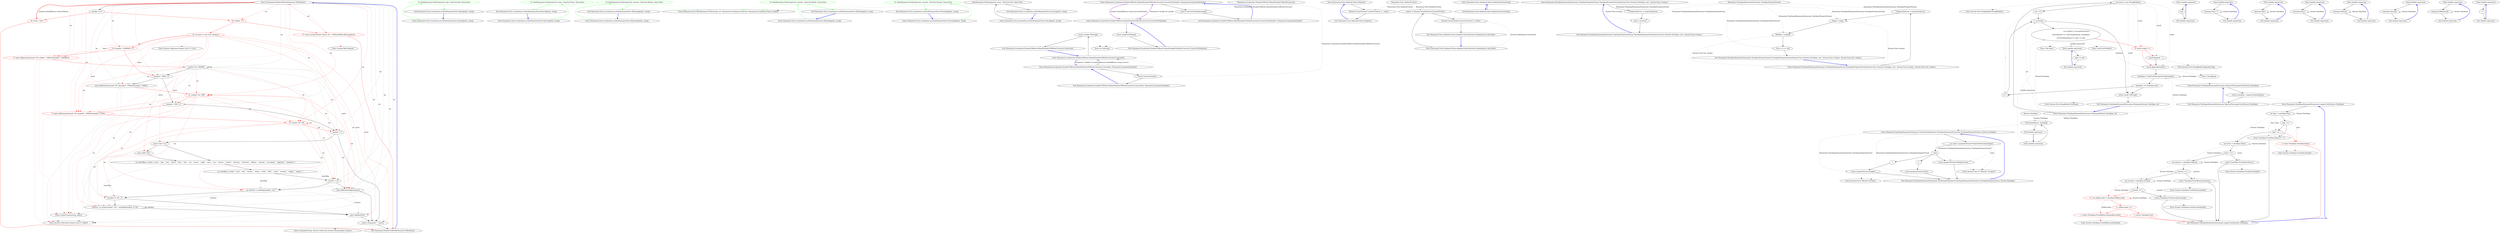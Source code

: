 digraph  {
n0 [cluster="Humanizer.NumberToWordsExtension.ToWords(int)", label="Entry Humanizer.NumberToWordsExtension.ToWords(int)", span="13-13"];
n1 [cluster="Humanizer.NumberToWordsExtension.ToWords(int)", label="number == 0", span="15-15"];
n3 [cluster="Humanizer.NumberToWordsExtension.ToWords(int)", color=red, community=0, label="16: number < 0", span="18-18"];
n4 [cluster="Humanizer.NumberToWordsExtension.ToWords(int)", color=red, community=0, label="17: return string.Format(''minus {0}'', ToWords(Math.Abs(number)));", span="19-19"];
n6 [cluster="Humanizer.NumberToWordsExtension.ToWords(int)", color=red, community=0, label="14: (number / 1000000) > 0", span="23-23"];
n7 [cluster="Humanizer.NumberToWordsExtension.ToWords(int)", color=red, community=0, label="17: parts.Add(string.Format(''{0} million'', ToWords(number / 1000000)))", span="25-25"];
n8 [cluster="Humanizer.NumberToWordsExtension.ToWords(int)", label="number %= 1000000", span="26-26"];
n9 [cluster="Humanizer.NumberToWordsExtension.ToWords(int)", label="(number / 1000) > 0", span="29-29"];
n10 [cluster="Humanizer.NumberToWordsExtension.ToWords(int)", label="parts.Add(string.Format(''{0} thousand'', ToWords(number / 1000)))", span="31-31"];
n11 [cluster="Humanizer.NumberToWordsExtension.ToWords(int)", color=red, community=0, label="12: number %= 1000", span="32-32"];
n12 [cluster="Humanizer.NumberToWordsExtension.ToWords(int)", label="(number / 100) > 0", span="35-35"];
n13 [cluster="Humanizer.NumberToWordsExtension.ToWords(int)", color=red, community=0, label="17: parts.Add(string.Format(''{0} hundred'', ToWords(number / 100)))", span="37-37"];
n14 [cluster="Humanizer.NumberToWordsExtension.ToWords(int)", color=red, community=0, label="12: number %= 100", span="38-38"];
n15 [cluster="Humanizer.NumberToWordsExtension.ToWords(int)", label="number > 0", span="41-41"];
n20 [cluster="Humanizer.NumberToWordsExtension.ToWords(int)", label="number < 20", span="49-49"];
n21 [cluster="Humanizer.NumberToWordsExtension.ToWords(int)", label="parts.Add(unitsMap[number])", span="50-50"];
n22 [cluster="Humanizer.NumberToWordsExtension.ToWords(int)", label="var lastPart = tensMap[number / 10]", span="53-53"];
n23 [cluster="Humanizer.NumberToWordsExtension.ToWords(int)", label="(number % 10) > 0", span="54-54"];
n24 [cluster="Humanizer.NumberToWordsExtension.ToWords(int)", label="lastPart += string.Format(''-{0}'', unitsMap[number % 10])", span="55-55"];
n2 [cluster="Humanizer.NumberToWordsExtension.ToWords(int)", color=red, community=0, label="14: return ''zero'';", span="16-16"];
n5 [cluster="Humanizer.NumberToWordsExtension.ToWords(int)", color=red, community=0, label="12: var parts = new List<string>()", span="21-21"];
n30 [cluster="System.Collections.Generic.List<T>.List()", label="Entry System.Collections.Generic.List<T>.List()", span="0-0"];
n16 [cluster="Humanizer.NumberToWordsExtension.ToWords(int)", label="parts.Count != 0", span="43-43"];
n17 [cluster="Humanizer.NumberToWordsExtension.ToWords(int)", label="parts.Add(''and'')", span="44-44"];
n25 [cluster="Humanizer.NumberToWordsExtension.ToWords(int)", label="parts.Add(lastPart)", span="56-56"];
n26 [cluster="Humanizer.NumberToWordsExtension.ToWords(int)", label="return string.Join('' '', parts);", span="60-60"];
n29 [cluster="string.Format(string, object)", label="Entry string.Format(string, object)", span="0-0"];
n31 [cluster="System.Collections.Generic.List<T>.Add(T)", label="Entry System.Collections.Generic.List<T>.Add(T)", span="0-0"];
n18 [cluster="Humanizer.NumberToWordsExtension.ToWords(int)", label="var unitsMap = new[] { ''zero'', ''one'', ''two'', ''three'', ''four'', ''five'', ''six'', ''seven'', ''eight'', ''nine'', ''ten'', ''eleven'', ''twelve'', ''thirteen'', ''fourteen'', ''fifteen'', ''sixteen'', ''seventeen'', ''eighteen'', ''nineteen'' }", span="46-46"];
n19 [cluster="Humanizer.NumberToWordsExtension.ToWords(int)", label="var tensMap = new[] { ''zero'', ''ten'', ''twenty'', ''thirty'', ''forty'', ''fifty'', ''sixty'', ''seventy'', ''eighty'', ''ninety'' }", span="47-47"];
n27 [cluster="Humanizer.NumberToWordsExtension.ToWords(int)", label="Exit Humanizer.NumberToWordsExtension.ToWords(int)", span="13-13"];
n32 [cluster="string.Join(string, System.Collections.Generic.IEnumerable<string>)", label="Entry string.Join(string, System.Collections.Generic.IEnumerable<string>)", span="0-0"];
n28 [cluster="System.Math.Abs(int)", label="Entry System.Math.Abs(int)", span="0-0"];
d3 [cluster="Humanizer.Tests.Localisation.ar.DateHumanizeTests.DaysAgo(int, string)", color=green, community=0, label="15: DateHumanize.Verify(expected, days, TimeUnit.Day, Tense.Past)", span="17-17"];
d2 [cluster="Humanizer.Tests.Localisation.ar.DateHumanizeTests.DaysAgo(int, string)", label="Entry Humanizer.Tests.Localisation.ar.DateHumanizeTests.DaysAgo(int, string)", span="15-15"];
d4 [cluster="Humanizer.Tests.Localisation.ar.DateHumanizeTests.DaysAgo(int, string)", label="Exit Humanizer.Tests.Localisation.ar.DateHumanizeTests.DaysAgo(int, string)", span="15-15"];
d5 [cluster="Humanizer.Tests.DateHumanize.Verify(string, int, Humanizer.Localisation.TimeUnit, Humanizer.Localisation.Tense, double?)", label="Entry Humanizer.Tests.DateHumanize.Verify(string, int, Humanizer.Localisation.TimeUnit, Humanizer.Localisation.Tense, double?)", span="29-29"];
d7 [cluster="Humanizer.Tests.Localisation.ar.DateHumanizeTests.HoursAgo(int, string)", color=green, community=0, label="15: DateHumanize.Verify(expected, hours, TimeUnit.Hour, Tense.Past)", span="27-27"];
d6 [cluster="Humanizer.Tests.Localisation.ar.DateHumanizeTests.HoursAgo(int, string)", label="Entry Humanizer.Tests.Localisation.ar.DateHumanizeTests.HoursAgo(int, string)", span="25-25"];
d8 [cluster="Humanizer.Tests.Localisation.ar.DateHumanizeTests.HoursAgo(int, string)", label="Exit Humanizer.Tests.Localisation.ar.DateHumanizeTests.HoursAgo(int, string)", span="25-25"];
d10 [cluster="Humanizer.Tests.Localisation.ar.DateHumanizeTests.MinutesAgo(int, string)", color=green, community=0, label="15: DateHumanize.Verify(expected, minutes, TimeUnit.Minute, Tense.Past)", span="37-37"];
d9 [cluster="Humanizer.Tests.Localisation.ar.DateHumanizeTests.MinutesAgo(int, string)", label="Entry Humanizer.Tests.Localisation.ar.DateHumanizeTests.MinutesAgo(int, string)", span="35-35"];
d11 [cluster="Humanizer.Tests.Localisation.ar.DateHumanizeTests.MinutesAgo(int, string)", label="Exit Humanizer.Tests.Localisation.ar.DateHumanizeTests.MinutesAgo(int, string)", span="35-35"];
d13 [cluster="Humanizer.Tests.Localisation.ar.DateHumanizeTests.MonthsAgo(int, string)", color=green, community=0, label="15: DateHumanize.Verify(expected, months, TimeUnit.Month, Tense.Past)", span="47-47"];
d12 [cluster="Humanizer.Tests.Localisation.ar.DateHumanizeTests.MonthsAgo(int, string)", label="Entry Humanizer.Tests.Localisation.ar.DateHumanizeTests.MonthsAgo(int, string)", span="45-45"];
d14 [cluster="Humanizer.Tests.Localisation.ar.DateHumanizeTests.MonthsAgo(int, string)", label="Exit Humanizer.Tests.Localisation.ar.DateHumanizeTests.MonthsAgo(int, string)", span="45-45"];
d16 [cluster="Humanizer.Tests.Localisation.ar.DateHumanizeTests.SecondsAgo(int, string)", color=green, community=0, label="15: DateHumanize.Verify(expected, seconds, TimeUnit.Second, Tense.Past)", span="57-57"];
d15 [cluster="Humanizer.Tests.Localisation.ar.DateHumanizeTests.SecondsAgo(int, string)", label="Entry Humanizer.Tests.Localisation.ar.DateHumanizeTests.SecondsAgo(int, string)", span="55-55"];
d17 [cluster="Humanizer.Tests.Localisation.ar.DateHumanizeTests.SecondsAgo(int, string)", label="Exit Humanizer.Tests.Localisation.ar.DateHumanizeTests.SecondsAgo(int, string)", span="55-55"];
d19 [cluster="Humanizer.Tests.Localisation.ar.DateHumanizeTests.YearsAgo(int, string)", label="DateHumanize.Verify(expected, years, TimeUnit.Year, Tense.Past)", span="67-67"];
d18 [cluster="Humanizer.Tests.Localisation.ar.DateHumanizeTests.YearsAgo(int, string)", label="Entry Humanizer.Tests.Localisation.ar.DateHumanizeTests.YearsAgo(int, string)", span="65-65"];
d20 [cluster="Humanizer.Tests.Localisation.ar.DateHumanizeTests.YearsAgo(int, string)", label="Exit Humanizer.Tests.Localisation.ar.DateHumanizeTests.YearsAgo(int, string)", span="65-65"];
m0_7 [cluster="Humanizer.Localisation.NumberToWords.DefaultNumberToWordsConverter.ConvertToOrdinal(int, Humanizer.GrammaticalGender)", file="DefaultNumberToWordsConverter.cs", label="Entry Humanizer.Localisation.NumberToWords.DefaultNumberToWordsConverter.ConvertToOrdinal(int, Humanizer.GrammaticalGender)", span="35-35"];
m0_8 [cluster="Humanizer.Localisation.NumberToWords.DefaultNumberToWordsConverter.ConvertToOrdinal(int, Humanizer.GrammaticalGender)", file="DefaultNumberToWordsConverter.cs", label="return ConvertToOrdinal(number);", span="37-37"];
m0_9 [cluster="Humanizer.Localisation.NumberToWords.DefaultNumberToWordsConverter.ConvertToOrdinal(int, Humanizer.GrammaticalGender)", file="DefaultNumberToWordsConverter.cs", label="Exit Humanizer.Localisation.NumberToWords.DefaultNumberToWordsConverter.ConvertToOrdinal(int, Humanizer.GrammaticalGender)", span="35-35"];
m0_6 [cluster="int.ToString()", file="DefaultNumberToWordsConverter.cs", label="Entry int.ToString()", span="0-0"];
m0_3 [cluster="Humanizer.Localisation.NumberToWords.DefaultNumberToWordsConverter.Convert(int)", file="DefaultNumberToWordsConverter.cs", label="Entry Humanizer.Localisation.NumberToWords.DefaultNumberToWordsConverter.Convert(int)", span="22-22"];
m0_4 [cluster="Humanizer.Localisation.NumberToWords.DefaultNumberToWordsConverter.Convert(int)", file="DefaultNumberToWordsConverter.cs", label="return number.ToString();", span="24-24"];
m0_5 [cluster="Humanizer.Localisation.NumberToWords.DefaultNumberToWordsConverter.Convert(int)", file="DefaultNumberToWordsConverter.cs", label="Exit Humanizer.Localisation.NumberToWords.DefaultNumberToWordsConverter.Convert(int)", span="22-22"];
m0_0 [cluster="Humanizer.Localisation.NumberToWords.DefaultNumberToWordsConverter.Convert(int, Humanizer.GrammaticalGender)", file="DefaultNumberToWordsConverter.cs", label="Entry Humanizer.Localisation.NumberToWords.DefaultNumberToWordsConverter.Convert(int, Humanizer.GrammaticalGender)", span="12-12"];
m0_1 [cluster="Humanizer.Localisation.NumberToWords.DefaultNumberToWordsConverter.Convert(int, Humanizer.GrammaticalGender)", file="DefaultNumberToWordsConverter.cs", label="return Convert(number);", span="14-14"];
m0_2 [cluster="Humanizer.Localisation.NumberToWords.DefaultNumberToWordsConverter.Convert(int, Humanizer.GrammaticalGender)", file="DefaultNumberToWordsConverter.cs", label="Exit Humanizer.Localisation.NumberToWords.DefaultNumberToWordsConverter.Convert(int, Humanizer.GrammaticalGender)", span="12-12"];
m0_10 [cluster="Humanizer.Localisation.NumberToWords.DefaultNumberToWordsConverter.ConvertToOrdinal(int)", file="DefaultNumberToWordsConverter.cs", label="Entry Humanizer.Localisation.NumberToWords.DefaultNumberToWordsConverter.ConvertToOrdinal(int)", span="45-45"];
m0_11 [cluster="Humanizer.Localisation.NumberToWords.DefaultNumberToWordsConverter.ConvertToOrdinal(int)", file="DefaultNumberToWordsConverter.cs", label="return number.ToString();", span="47-47"];
m0_12 [cluster="Humanizer.Localisation.NumberToWords.DefaultNumberToWordsConverter.ConvertToOrdinal(int)", file="DefaultNumberToWordsConverter.cs", label="Exit Humanizer.Localisation.NumberToWords.DefaultNumberToWordsConverter.ConvertToOrdinal(int)", span="45-45"];
m0_13 [file="DefaultNumberToWordsConverter.cs", label="Humanizer.Localisation.NumberToWords.DefaultNumberToWordsConverter", span=""];
m3_6 [cluster="Humanizer.Tests.AmbientCulture.Dispose()", file="GermanNumberToWordsConverter.cs", label="Entry Humanizer.Tests.AmbientCulture.Dispose()", span="21-21"];
m3_7 [cluster="Humanizer.Tests.AmbientCulture.Dispose()", file="GermanNumberToWordsConverter.cs", label="Thread.CurrentThread.CurrentUICulture = _culture", span="23-23"];
m3_8 [cluster="Humanizer.Tests.AmbientCulture.Dispose()", file="GermanNumberToWordsConverter.cs", label="Exit Humanizer.Tests.AmbientCulture.Dispose()", span="21-21"];
m3_4 [cluster="Humanizer.Tests.AmbientCulture.AmbientCulture(string)", file="GermanNumberToWordsConverter.cs", label="Entry Humanizer.Tests.AmbientCulture.AmbientCulture(string)", span="16-16"];
m3_5 [cluster="Humanizer.Tests.AmbientCulture.AmbientCulture(string)", file="GermanNumberToWordsConverter.cs", label="Exit Humanizer.Tests.AmbientCulture.AmbientCulture(string)", span="16-16"];
m3_0 [cluster="Humanizer.Tests.AmbientCulture.AmbientCulture(System.Globalization.CultureInfo)", file="GermanNumberToWordsConverter.cs", label="Entry Humanizer.Tests.AmbientCulture.AmbientCulture(System.Globalization.CultureInfo)", span="10-10"];
m3_1 [cluster="Humanizer.Tests.AmbientCulture.AmbientCulture(System.Globalization.CultureInfo)", file="GermanNumberToWordsConverter.cs", label="_culture = Thread.CurrentThread.CurrentUICulture", span="12-12"];
m3_2 [cluster="Humanizer.Tests.AmbientCulture.AmbientCulture(System.Globalization.CultureInfo)", file="GermanNumberToWordsConverter.cs", label="Thread.CurrentThread.CurrentUICulture = culture", span="13-13"];
m3_3 [cluster="Humanizer.Tests.AmbientCulture.AmbientCulture(System.Globalization.CultureInfo)", file="GermanNumberToWordsConverter.cs", label="Exit Humanizer.Tests.AmbientCulture.AmbientCulture(System.Globalization.CultureInfo)", span="10-10"];
m3_9 [file="GermanNumberToWordsConverter.cs", label="Humanizer.Tests.AmbientCulture", span=""];
m10_94 [cluster="Humanizer.TimeSpanHumanizeExtensions.TimeSpanPropertyFormat.TimeSpanPropertyFormat(System.Func<System.TimeSpan, int>, System.Func<string>)", file="OrdinalizeExtensions.cs", label="Entry Humanizer.TimeSpanHumanizeExtensions.TimeSpanPropertyFormat.TimeSpanPropertyFormat(System.Func<System.TimeSpan, int>, System.Func<string>)", span="154-154"];
m10_95 [cluster="Humanizer.TimeSpanHumanizeExtensions.TimeSpanPropertyFormat.TimeSpanPropertyFormat(System.Func<System.TimeSpan, int>, System.Func<string>)", file="OrdinalizeExtensions.cs", label="PropertySelector = propertySelector", span="156-156"];
m10_96 [cluster="Humanizer.TimeSpanHumanizeExtensions.TimeSpanPropertyFormat.TimeSpanPropertyFormat(System.Func<System.TimeSpan, int>, System.Func<string>)", file="OrdinalizeExtensions.cs", label="Zero = zeroFunc", span="157-157"];
m10_97 [cluster="Humanizer.TimeSpanHumanizeExtensions.TimeSpanPropertyFormat.TimeSpanPropertyFormat(System.Func<System.TimeSpan, int>, System.Func<string>)", file="OrdinalizeExtensions.cs", label="Exit Humanizer.TimeSpanHumanizeExtensions.TimeSpanPropertyFormat.TimeSpanPropertyFormat(System.Func<System.TimeSpan, int>, System.Func<string>)", span="154-154"];
m10_13 [cluster="System.Text.StringBuilder.StringBuilder()", file="OrdinalizeExtensions.cs", label="Entry System.Text.StringBuilder.StringBuilder()", span="0-0"];
m10_29 [cluster="Humanizer.TimeSpanHumanizeExtensions.LargestUnit(System.TimeSpan)", file="OrdinalizeExtensions.cs", label="Entry Humanizer.TimeSpanHumanizeExtensions.LargestUnit(System.TimeSpan)", span="46-46"];
m10_30 [cluster="Humanizer.TimeSpanHumanizeExtensions.LargestUnit(System.TimeSpan)", file="OrdinalizeExtensions.cs", label="var days = timeSpan.Days", span="48-48"];
m10_31 [cluster="Humanizer.TimeSpanHumanizeExtensions.LargestUnit(System.TimeSpan)", file="OrdinalizeExtensions.cs", label="days >= 7", span="49-49"];
m10_32 [cluster="Humanizer.TimeSpanHumanizeExtensions.LargestUnit(System.TimeSpan)", file="OrdinalizeExtensions.cs", label="return TimeSpan.FromDays((days/7) * 7);", span="50-50"];
m10_33 [cluster="Humanizer.TimeSpanHumanizeExtensions.LargestUnit(System.TimeSpan)", file="OrdinalizeExtensions.cs", label="days >= 1", span="51-51"];
m10_34 [cluster="Humanizer.TimeSpanHumanizeExtensions.LargestUnit(System.TimeSpan)", color=red, community=0, file="OrdinalizeExtensions.cs", label="1: return TimeSpan.FromDays(days);", span="52-52"];
m10_35 [cluster="Humanizer.TimeSpanHumanizeExtensions.LargestUnit(System.TimeSpan)", file="OrdinalizeExtensions.cs", label="var hours = timeSpan.Hours", span="54-54"];
m10_36 [cluster="Humanizer.TimeSpanHumanizeExtensions.LargestUnit(System.TimeSpan)", file="OrdinalizeExtensions.cs", label="hours >= 1", span="55-55"];
m10_37 [cluster="Humanizer.TimeSpanHumanizeExtensions.LargestUnit(System.TimeSpan)", file="OrdinalizeExtensions.cs", label="return TimeSpan.FromHours(hours);", span="56-56"];
m10_38 [cluster="Humanizer.TimeSpanHumanizeExtensions.LargestUnit(System.TimeSpan)", file="OrdinalizeExtensions.cs", label="var minutes = timeSpan.Minutes", span="58-58"];
m10_39 [cluster="Humanizer.TimeSpanHumanizeExtensions.LargestUnit(System.TimeSpan)", file="OrdinalizeExtensions.cs", label="minutes >= 1", span="59-59"];
m10_40 [cluster="Humanizer.TimeSpanHumanizeExtensions.LargestUnit(System.TimeSpan)", file="OrdinalizeExtensions.cs", label="return TimeSpan.FromMinutes(minutes);", span="60-60"];
m10_41 [cluster="Humanizer.TimeSpanHumanizeExtensions.LargestUnit(System.TimeSpan)", file="OrdinalizeExtensions.cs", label="var seconds = timeSpan.Seconds", span="62-62"];
m10_42 [cluster="Humanizer.TimeSpanHumanizeExtensions.LargestUnit(System.TimeSpan)", file="OrdinalizeExtensions.cs", label="seconds >= 1", span="63-63"];
m10_43 [cluster="Humanizer.TimeSpanHumanizeExtensions.LargestUnit(System.TimeSpan)", file="OrdinalizeExtensions.cs", label="return TimeSpan.FromSeconds(seconds);", span="64-64"];
m10_44 [cluster="Humanizer.TimeSpanHumanizeExtensions.LargestUnit(System.TimeSpan)", color=red, community=0, file="OrdinalizeExtensions.cs", label="11: var milliseconds = timeSpan.Milliseconds", span="66-66"];
m10_45 [cluster="Humanizer.TimeSpanHumanizeExtensions.LargestUnit(System.TimeSpan)", color=red, community=0, file="OrdinalizeExtensions.cs", label="11: milliseconds >= 1", span="67-67"];
m10_46 [cluster="Humanizer.TimeSpanHumanizeExtensions.LargestUnit(System.TimeSpan)", color=red, community=0, file="OrdinalizeExtensions.cs", label="1: return TimeSpan.FromMilliseconds(milliseconds);", span="68-68"];
m10_47 [cluster="Humanizer.TimeSpanHumanizeExtensions.LargestUnit(System.TimeSpan)", color=red, community=0, file="OrdinalizeExtensions.cs", label="1: return TimeSpan.Zero;", span="70-70"];
m10_48 [cluster="Humanizer.TimeSpanHumanizeExtensions.LargestUnit(System.TimeSpan)", file="OrdinalizeExtensions.cs", label="Exit Humanizer.TimeSpanHumanizeExtensions.LargestUnit(System.TimeSpan)", span="46-46"];
m10_23 [cluster="Humanizer.TimeSpanHumanizeExtensions.TryFormat(Humanizer.TimeSpanHumanizeExtensions.TimeSpanPropertyFormat, System.TimeSpan)", file="OrdinalizeExtensions.cs", label="Entry Humanizer.TimeSpanHumanizeExtensions.TryFormat(Humanizer.TimeSpanHumanizeExtensions.TimeSpanPropertyFormat, System.TimeSpan)", span="121-121"];
m10_75 [cluster="Humanizer.TimeSpanHumanizeExtensions.TryFormat(Humanizer.TimeSpanHumanizeExtensions.TimeSpanPropertyFormat, System.TimeSpan)", file="OrdinalizeExtensions.cs", label="var value = propertyFormat.PropertySelector(timeSpan)", span="125-125"];
m10_78 [cluster="Humanizer.TimeSpanHumanizeExtensions.TryFormat(Humanizer.TimeSpanHumanizeExtensions.TimeSpanPropertyFormat, System.TimeSpan)", file="OrdinalizeExtensions.cs", label="return propertyFormat.Zero();", span="129-129"];
m10_80 [cluster="Humanizer.TimeSpanHumanizeExtensions.TryFormat(Humanizer.TimeSpanHumanizeExtensions.TimeSpanPropertyFormat, System.TimeSpan)", file="OrdinalizeExtensions.cs", label="return propertyFormat.Single();", span="131-131"];
m10_81 [cluster="Humanizer.TimeSpanHumanizeExtensions.TryFormat(Humanizer.TimeSpanHumanizeExtensions.TimeSpanPropertyFormat, System.TimeSpan)", file="OrdinalizeExtensions.cs", label="return propertyFormat.Multiple(value);", span="133-133"];
m10_76 [cluster="Humanizer.TimeSpanHumanizeExtensions.TryFormat(Humanizer.TimeSpanHumanizeExtensions.TimeSpanPropertyFormat, System.TimeSpan)", file="OrdinalizeExtensions.cs", label=value, span="126-126"];
m10_77 [cluster="Humanizer.TimeSpanHumanizeExtensions.TryFormat(Humanizer.TimeSpanHumanizeExtensions.TimeSpanPropertyFormat, System.TimeSpan)", file="OrdinalizeExtensions.cs", label=0, span="128-128"];
m10_79 [cluster="Humanizer.TimeSpanHumanizeExtensions.TryFormat(Humanizer.TimeSpanHumanizeExtensions.TimeSpanPropertyFormat, System.TimeSpan)", file="OrdinalizeExtensions.cs", label=1, span="130-130"];
m10_82 [cluster="Humanizer.TimeSpanHumanizeExtensions.TryFormat(Humanizer.TimeSpanHumanizeExtensions.TimeSpanPropertyFormat, System.TimeSpan)", file="OrdinalizeExtensions.cs", label="Exit Humanizer.TimeSpanHumanizeExtensions.TryFormat(Humanizer.TimeSpanHumanizeExtensions.TimeSpanPropertyFormat, System.TimeSpan)", span="121-121"];
m10_83 [cluster="System.Func<T, TResult>.Invoke(T)", file="OrdinalizeExtensions.cs", label="Entry System.Func<T, TResult>.Invoke(T)", span="0-0"];
m10_51 [cluster="System.TimeSpan.FromMinutes(double)", file="OrdinalizeExtensions.cs", label="Entry System.TimeSpan.FromMinutes(double)", span="0-0"];
m10_19 [cluster="System.Text.StringBuilder.ToString()", file="OrdinalizeExtensions.cs", label="Entry System.Text.StringBuilder.ToString()", span="0-0"];
m10_16 [cluster="System.Text.StringBuilder.Append(string)", file="OrdinalizeExtensions.cs", label="Entry System.Text.StringBuilder.Append(string)", span="0-0"];
m10_52 [cluster="System.TimeSpan.FromSeconds(double)", file="OrdinalizeExtensions.cs", label="Entry System.TimeSpan.FromSeconds(double)", span="0-0"];
m10_0 [cluster="Humanizer.TimeSpanHumanizeExtensions.Humanize(System.TimeSpan, int)", file="OrdinalizeExtensions.cs", label="Entry Humanizer.TimeSpanHumanizeExtensions.Humanize(System.TimeSpan, int)", span="19-19"];
m10_1 [cluster="Humanizer.TimeSpanHumanizeExtensions.Humanize(System.TimeSpan, int)", file="OrdinalizeExtensions.cs", label="var result = new StringBuilder()", span="21-21"];
m10_3 [cluster="Humanizer.TimeSpanHumanizeExtensions.Humanize(System.TimeSpan, int)", file="OrdinalizeExtensions.cs", label="i < precision", span="22-22"];
m10_4 [cluster="Humanizer.TimeSpanHumanizeExtensions.Humanize(System.TimeSpan, int)", file="OrdinalizeExtensions.cs", label="var timePart = FormatParameters\r\n                    .Select(format => TryFormat(format, timeSpan))\r\n                    .FirstOrDefault(part => part != null)", span="24-26"];
m10_8 [cluster="Humanizer.TimeSpanHumanizeExtensions.Humanize(System.TimeSpan, int)", file="OrdinalizeExtensions.cs", label="timeSpan = TakeOutTheLargestUnit(timeSpan)", span="33-33"];
m10_2 [cluster="Humanizer.TimeSpanHumanizeExtensions.Humanize(System.TimeSpan, int)", file="OrdinalizeExtensions.cs", label="int i = 0", span="22-22"];
m10_5 [cluster="Humanizer.TimeSpanHumanizeExtensions.Humanize(System.TimeSpan, int)", color=red, community=0, file="OrdinalizeExtensions.cs", label="9: result.Length > 0", span="28-28"];
m10_6 [cluster="Humanizer.TimeSpanHumanizeExtensions.Humanize(System.TimeSpan, int)", file="OrdinalizeExtensions.cs", label="result.Append('', '')", span="29-29"];
m10_7 [cluster="Humanizer.TimeSpanHumanizeExtensions.Humanize(System.TimeSpan, int)", file="OrdinalizeExtensions.cs", label="result.Append(timePart)", span="31-31"];
m10_11 [cluster="Humanizer.TimeSpanHumanizeExtensions.Humanize(System.TimeSpan, int)", file="OrdinalizeExtensions.cs", label="return result.ToString();", span="38-38"];
m10_10 [cluster="Humanizer.TimeSpanHumanizeExtensions.Humanize(System.TimeSpan, int)", file="OrdinalizeExtensions.cs", label="i++", span="22-22"];
m10_9 [cluster="Humanizer.TimeSpanHumanizeExtensions.Humanize(System.TimeSpan, int)", file="OrdinalizeExtensions.cs", label="timeSpan == TimeSpan.Zero", span="34-34"];
m10_12 [cluster="Humanizer.TimeSpanHumanizeExtensions.Humanize(System.TimeSpan, int)", file="OrdinalizeExtensions.cs", label="Exit Humanizer.TimeSpanHumanizeExtensions.Humanize(System.TimeSpan, int)", span="19-19"];
m10_50 [cluster="System.TimeSpan.FromHours(double)", file="OrdinalizeExtensions.cs", label="Entry System.TimeSpan.FromHours(double)", span="0-0"];
m10_53 [cluster="System.TimeSpan.FromMilliseconds(double)", file="OrdinalizeExtensions.cs", label="Entry System.TimeSpan.FromMilliseconds(double)", span="0-0"];
m10_85 [cluster="Humanizer.TimeSpanHumanizeExtensions.TimeSpanPropertyFormat.TimeSpanPropertyFormat(System.Func<System.TimeSpan, int>, System.Func<string>, System.Func<int, string>)", file="OrdinalizeExtensions.cs", label="Entry Humanizer.TimeSpanHumanizeExtensions.TimeSpanPropertyFormat.TimeSpanPropertyFormat(System.Func<System.TimeSpan, int>, System.Func<string>, System.Func<int, string>)", span="143-143"];
m10_86 [cluster="Humanizer.TimeSpanHumanizeExtensions.TimeSpanPropertyFormat.TimeSpanPropertyFormat(System.Func<System.TimeSpan, int>, System.Func<string>, System.Func<int, string>)", file="OrdinalizeExtensions.cs", label="PropertySelector = propertySelector", span="148-148"];
m10_87 [cluster="Humanizer.TimeSpanHumanizeExtensions.TimeSpanPropertyFormat.TimeSpanPropertyFormat(System.Func<System.TimeSpan, int>, System.Func<string>, System.Func<int, string>)", file="OrdinalizeExtensions.cs", label="Single = single", span="149-149"];
m10_88 [cluster="Humanizer.TimeSpanHumanizeExtensions.TimeSpanPropertyFormat.TimeSpanPropertyFormat(System.Func<System.TimeSpan, int>, System.Func<string>, System.Func<int, string>)", file="OrdinalizeExtensions.cs", label="Multiple = multiple", span="150-150"];
m10_89 [cluster="Humanizer.TimeSpanHumanizeExtensions.TimeSpanPropertyFormat.TimeSpanPropertyFormat(System.Func<System.TimeSpan, int>, System.Func<string>, System.Func<int, string>)", file="OrdinalizeExtensions.cs", label="Zero = () => null", span="151-151"];
m10_90 [cluster="Humanizer.TimeSpanHumanizeExtensions.TimeSpanPropertyFormat.TimeSpanPropertyFormat(System.Func<System.TimeSpan, int>, System.Func<string>, System.Func<int, string>)", file="OrdinalizeExtensions.cs", label="Exit Humanizer.TimeSpanHumanizeExtensions.TimeSpanPropertyFormat.TimeSpanPropertyFormat(System.Func<System.TimeSpan, int>, System.Func<string>, System.Func<int, string>)", span="143-143"];
m10_18 [cluster="Humanizer.TimeSpanHumanizeExtensions.TakeOutTheLargestUnit(System.TimeSpan)", file="OrdinalizeExtensions.cs", label="Entry Humanizer.TimeSpanHumanizeExtensions.TakeOutTheLargestUnit(System.TimeSpan)", span="41-41"];
m10_27 [cluster="Humanizer.TimeSpanHumanizeExtensions.TakeOutTheLargestUnit(System.TimeSpan)", file="OrdinalizeExtensions.cs", label="return timeSpan - LargestUnit(timeSpan);", span="43-43"];
m10_28 [cluster="Humanizer.TimeSpanHumanizeExtensions.TakeOutTheLargestUnit(System.TimeSpan)", file="OrdinalizeExtensions.cs", label="Exit Humanizer.TimeSpanHumanizeExtensions.TakeOutTheLargestUnit(System.TimeSpan)", span="41-41"];
m10_49 [cluster="System.TimeSpan.FromDays(double)", file="OrdinalizeExtensions.cs", label="Entry System.TimeSpan.FromDays(double)", span="0-0"];
m10_91 [cluster="lambda expression", file="OrdinalizeExtensions.cs", label="Entry lambda expression", span="151-151"];
m10_21 [cluster="lambda expression", file="OrdinalizeExtensions.cs", label="TryFormat(format, timeSpan)", span="25-25"];
m10_20 [cluster="lambda expression", file="OrdinalizeExtensions.cs", label="Entry lambda expression", span="25-25"];
m10_24 [cluster="lambda expression", file="OrdinalizeExtensions.cs", label="Entry lambda expression", span="26-26"];
m10_22 [cluster="lambda expression", file="OrdinalizeExtensions.cs", label="Exit lambda expression", span="25-25"];
m10_25 [cluster="lambda expression", file="OrdinalizeExtensions.cs", label="part != null", span="26-26"];
m10_26 [cluster="lambda expression", file="OrdinalizeExtensions.cs", label="Exit lambda expression", span="26-26"];
m10_54 [cluster="lambda expression", file="OrdinalizeExtensions.cs", label="Entry lambda expression", span="85-85"];
m10_55 [cluster="lambda expression", file="OrdinalizeExtensions.cs", label="timespan.Days / 7", span="85-85"];
m10_56 [cluster="lambda expression", file="OrdinalizeExtensions.cs", label="Exit lambda expression", span="85-85"];
m10_57 [cluster="lambda expression", file="OrdinalizeExtensions.cs", label="Entry lambda expression", span="89-89"];
m10_58 [cluster="lambda expression", file="OrdinalizeExtensions.cs", label="timespan.Days", span="89-89"];
m10_59 [cluster="lambda expression", file="OrdinalizeExtensions.cs", label="Exit lambda expression", span="89-89"];
m10_60 [cluster="lambda expression", file="OrdinalizeExtensions.cs", label="Entry lambda expression", span="93-93"];
m10_61 [cluster="lambda expression", file="OrdinalizeExtensions.cs", label="timespan.Hours", span="93-93"];
m10_62 [cluster="lambda expression", file="OrdinalizeExtensions.cs", label="Exit lambda expression", span="93-93"];
m10_63 [cluster="lambda expression", file="OrdinalizeExtensions.cs", label="Entry lambda expression", span="97-97"];
m10_64 [cluster="lambda expression", file="OrdinalizeExtensions.cs", label="timespan.Minutes", span="97-97"];
m10_65 [cluster="lambda expression", file="OrdinalizeExtensions.cs", label="Exit lambda expression", span="97-97"];
m10_66 [cluster="lambda expression", file="OrdinalizeExtensions.cs", label="Entry lambda expression", span="101-101"];
m10_67 [cluster="lambda expression", file="OrdinalizeExtensions.cs", label="timespan.Seconds", span="101-101"];
m10_68 [cluster="lambda expression", file="OrdinalizeExtensions.cs", label="Exit lambda expression", span="101-101"];
m10_69 [cluster="lambda expression", file="OrdinalizeExtensions.cs", label="Entry lambda expression", span="105-105"];
m10_70 [cluster="lambda expression", file="OrdinalizeExtensions.cs", label="timespan.Milliseconds", span="105-105"];
m10_71 [cluster="lambda expression", file="OrdinalizeExtensions.cs", label="Exit lambda expression", span="105-105"];
m10_72 [cluster="lambda expression", file="OrdinalizeExtensions.cs", label="Entry lambda expression", span="109-109"];
m10_73 [cluster="lambda expression", file="OrdinalizeExtensions.cs", label=0, span="109-109"];
m10_74 [cluster="lambda expression", file="OrdinalizeExtensions.cs", label="Exit lambda expression", span="109-109"];
m10_92 [cluster="lambda expression", file="OrdinalizeExtensions.cs", label=null, span="151-151"];
m10_93 [cluster="lambda expression", file="OrdinalizeExtensions.cs", label="Exit lambda expression", span="151-151"];
m10_84 [cluster="System.Func<TResult>.Invoke()", file="OrdinalizeExtensions.cs", label="Entry System.Func<TResult>.Invoke()", span="0-0"];
m10_15 [cluster="Unk.FirstOrDefault", file="OrdinalizeExtensions.cs", label="Entry Unk.FirstOrDefault", span=""];
m10_17 [cluster="Unk.Append", file="OrdinalizeExtensions.cs", label="Entry Unk.Append", span=""];
m10_14 [cluster="Unk.Select", file="OrdinalizeExtensions.cs", label="Entry Unk.Select", span=""];
m10_98 [file="OrdinalizeExtensions.cs", label="System.TimeSpan", span=""];
m10_99 [file="OrdinalizeExtensions.cs", label="Humanizer.TimeSpanHumanizeExtensions.TimeSpanPropertyFormat", span=""];
n0 -> n1  [key=0, style=solid];
n0 -> n3  [color=red, key=1, label=int, style=dashed];
n0 -> n4  [color=red, key=1, label=int, style=dashed];
n0 -> n6  [color=red, key=1, label=int, style=dashed];
n0 -> n7  [color=red, key=1, label=int, style=dashed];
n0 -> n8  [color=darkseagreen4, key=1, label=int, style=dashed];
n0 -> n9  [color=darkseagreen4, key=1, label=int, style=dashed];
n0 -> n10  [color=darkseagreen4, key=1, label=int, style=dashed];
n0 -> n11  [color=red, key=1, label=int, style=dashed];
n0 -> n12  [color=darkseagreen4, key=1, label=int, style=dashed];
n0 -> n13  [color=red, key=1, label=int, style=dashed];
n0 -> n14  [color=red, key=1, label=int, style=dashed];
n0 -> n15  [color=darkseagreen4, key=1, label=int, style=dashed];
n0 -> n20  [color=darkseagreen4, key=1, label=int, style=dashed];
n0 -> n21  [color=darkseagreen4, key=1, label=int, style=dashed];
n0 -> n22  [color=darkseagreen4, key=1, label=int, style=dashed];
n0 -> n23  [color=darkseagreen4, key=1, label=int, style=dashed];
n0 -> n24  [color=darkseagreen4, key=1, label=int, style=dashed];
n0 -> n2  [color=red, key=3, label="method methodReturn string ToWords", style=bold];
n1 -> n2  [color=red, key=0, style=solid];
n1 -> n3  [color=red, key=0, style=solid];
n3 -> n4  [color=red, key=0, style=solid];
n3 -> n5  [color=red, key=0, style=solid];
n4 -> n27  [color=red, key=0, style=solid];
n4 -> n28  [color=red, key=2, style=dotted];
n4 -> n0  [color=red, key=2, style=dotted];
n4 -> n29  [color=red, key=2, style=dotted];
n6 -> n7  [color=red, key=0, style=solid];
n6 -> n9  [color=red, key=0, style=solid];
n7 -> n8  [color=red, key=0, style=solid];
n7 -> n0  [color=red, key=2, style=dotted];
n7 -> n29  [color=red, key=2, style=dotted];
n7 -> n31  [color=red, key=2, style=dotted];
n8 -> n9  [key=0, style=solid];
n8 -> n8  [color=darkseagreen4, key=1, label=int, style=dashed];
n8 -> n10  [color=darkseagreen4, key=1, label=int, style=dashed];
n8 -> n11  [color=red, key=1, label=int, style=dashed];
n8 -> n12  [color=darkseagreen4, key=1, label=int, style=dashed];
n8 -> n13  [color=red, key=1, label=int, style=dashed];
n8 -> n14  [color=red, key=1, label=int, style=dashed];
n8 -> n15  [color=darkseagreen4, key=1, label=int, style=dashed];
n8 -> n20  [color=darkseagreen4, key=1, label=int, style=dashed];
n8 -> n21  [color=darkseagreen4, key=1, label=int, style=dashed];
n8 -> n22  [color=darkseagreen4, key=1, label=int, style=dashed];
n8 -> n23  [color=darkseagreen4, key=1, label=int, style=dashed];
n8 -> n24  [color=darkseagreen4, key=1, label=int, style=dashed];
n9 -> n10  [key=0, style=solid];
n9 -> n12  [key=0, style=solid];
n10 -> n11  [color=red, key=0, style=solid];
n10 -> n0  [key=2, style=dotted];
n10 -> n29  [key=2, style=dotted];
n10 -> n31  [key=2, style=dotted];
n11 -> n12  [color=red, key=0, style=solid];
n11 -> n11  [color=red, key=1, label=int, style=dashed];
n11 -> n13  [color=red, key=1, label=int, style=dashed];
n11 -> n14  [color=red, key=1, label=int, style=dashed];
n11 -> n15  [color=red, key=1, label=int, style=dashed];
n11 -> n20  [color=red, key=1, label=int, style=dashed];
n11 -> n21  [color=red, key=1, label=int, style=dashed];
n11 -> n22  [color=red, key=1, label=int, style=dashed];
n11 -> n23  [color=red, key=1, label=int, style=dashed];
n11 -> n24  [color=red, key=1, label=int, style=dashed];
n12 -> n13  [color=red, key=0, style=solid];
n12 -> n15  [key=0, style=solid];
n13 -> n14  [color=red, key=0, style=solid];
n13 -> n0  [color=red, key=2, style=dotted];
n13 -> n29  [color=red, key=2, style=dotted];
n13 -> n31  [color=red, key=2, style=dotted];
n14 -> n15  [color=red, key=0, style=solid];
n14 -> n14  [color=red, key=1, label=int, style=dashed];
n14 -> n20  [color=red, key=1, label=int, style=dashed];
n14 -> n21  [color=red, key=1, label=int, style=dashed];
n14 -> n22  [color=red, key=1, label=int, style=dashed];
n14 -> n23  [color=red, key=1, label=int, style=dashed];
n14 -> n24  [color=red, key=1, label=int, style=dashed];
n15 -> n16  [key=0, style=solid];
n15 -> n26  [key=0, style=solid];
n20 -> n21  [key=0, style=solid];
n20 -> n22  [key=0, style=solid];
n21 -> n26  [key=0, style=solid];
n21 -> n31  [key=2, style=dotted];
n22 -> n23  [key=0, style=solid];
n22 -> n24  [color=darkseagreen4, key=1, label=lastPart, style=dashed];
n22 -> n25  [color=darkseagreen4, key=1, label=lastPart, style=dashed];
n23 -> n24  [key=0, style=solid];
n23 -> n25  [key=0, style=solid];
n24 -> n25  [key=0, style=solid];
n24 -> n29  [key=2, style=dotted];
n24 -> n24  [color=darkseagreen4, key=1, label=lastPart, style=dashed];
n2 -> n27  [color=red, key=0, style=solid];
n5 -> n6  [color=red, key=0, style=solid];
n5 -> n30  [color=red, key=2, style=dotted];
n5 -> n7  [color=red, key=1, label=parts, style=dashed];
n5 -> n10  [color=red, key=1, label=parts, style=dashed];
n5 -> n13  [color=red, key=1, label=parts, style=dashed];
n5 -> n16  [color=red, key=1, label=parts, style=dashed];
n5 -> n17  [color=red, key=1, label=parts, style=dashed];
n5 -> n21  [color=red, key=1, label=parts, style=dashed];
n5 -> n25  [color=red, key=1, label=parts, style=dashed];
n5 -> n26  [color=red, key=1, label=parts, style=dashed];
n16 -> n17  [key=0, style=solid];
n16 -> n18  [key=0, style=solid];
n17 -> n18  [key=0, style=solid];
n17 -> n31  [key=2, style=dotted];
n25 -> n26  [key=0, style=solid];
n25 -> n31  [key=2, style=dotted];
n26 -> n27  [key=0, style=solid];
n26 -> n32  [key=2, style=dotted];
n18 -> n19  [key=0, style=solid];
n18 -> n21  [color=darkseagreen4, key=1, label=unitsMap, style=dashed];
n18 -> n24  [color=darkseagreen4, key=1, label=unitsMap, style=dashed];
n19 -> n20  [key=0, style=solid];
n19 -> n22  [color=darkseagreen4, key=1, label=tensMap, style=dashed];
n27 -> n0  [color=blue, key=0, style=bold];
d3 -> d4  [color=green, key=0, style=solid];
d3 -> d5  [color=green, key=2, style=dotted];
d2 -> d3  [color=green, key=0, style=solid];
d4 -> d2  [color=blue, key=0, style=bold];
d7 -> d8  [color=green, key=0, style=solid];
d7 -> d5  [color=green, key=2, style=dotted];
d6 -> d7  [color=green, key=0, style=solid];
d8 -> d6  [color=blue, key=0, style=bold];
d10 -> d11  [color=green, key=0, style=solid];
d10 -> d5  [color=green, key=2, style=dotted];
d9 -> d10  [color=green, key=0, style=solid];
d11 -> d9  [color=blue, key=0, style=bold];
d13 -> d14  [color=green, key=0, style=solid];
d13 -> d5  [color=green, key=2, style=dotted];
d12 -> d13  [color=green, key=0, style=solid];
d14 -> d12  [color=blue, key=0, style=bold];
d16 -> d17  [color=green, key=0, style=solid];
d16 -> d5  [color=green, key=2, style=dotted];
d15 -> d16  [color=green, key=0, style=solid];
d17 -> d15  [color=blue, key=0, style=bold];
d19 -> d5  [key=2, style=dotted];
d19 -> d20  [key=0, style=solid];
d18 -> d19  [key=0, style=solid];
d20 -> d18  [color=blue, key=0, style=bold];
m0_7 -> m0_8  [key=0, style=solid];
m0_7 -> m0_10  [color=darkorchid, key=3, label="method methodReturn string ConvertToOrdinal", style=bold];
m0_8 -> m0_9  [key=0, style=solid];
m0_8 -> m0_10  [key=2, style=dotted];
m0_9 -> m0_7  [color=blue, key=0, style=bold];
m0_3 -> m0_4  [key=0, style=solid];
m0_3 -> m0_0  [color=darkorchid, key=3, label="Parameter variable int number", style=bold];
m0_4 -> m0_5  [key=0, style=solid];
m0_4 -> m0_6  [key=2, style=dotted];
m0_5 -> m0_3  [color=blue, key=0, style=bold];
m0_0 -> m0_1  [key=0, style=solid];
m0_0 -> m0_3  [color=darkorchid, key=3, label="method methodReturn string Convert", style=bold];
m0_1 -> m0_2  [key=0, style=solid];
m0_1 -> m0_3  [key=2, style=dotted];
m0_2 -> m0_0  [color=blue, key=0, style=bold];
m0_10 -> m0_11  [key=0, style=solid];
m0_10 -> m0_7  [color=darkorchid, key=3, label="Parameter variable int number", style=bold];
m0_11 -> m0_12  [key=0, style=solid];
m0_11 -> m0_6  [key=2, style=dotted];
m0_12 -> m0_10  [color=blue, key=0, style=bold];
m0_13 -> m0_1  [color=darkseagreen4, key=1, label="Humanizer.Localisation.NumberToWords.DefaultNumberToWordsConverter", style=dashed];
m0_13 -> m0_8  [color=darkseagreen4, key=1, label="Humanizer.Localisation.NumberToWords.DefaultNumberToWordsConverter", style=dashed];
m3_6 -> m3_7  [key=0, style=solid];
m3_7 -> m3_8  [key=0, style=solid];
m3_8 -> m3_6  [color=blue, key=0, style=bold];
m3_4 -> m3_5  [key=0, style=solid];
m3_5 -> m3_4  [color=blue, key=0, style=bold];
m3_0 -> m3_1  [key=0, style=solid];
m3_0 -> m3_2  [color=darkseagreen4, key=1, label="System.Globalization.CultureInfo", style=dashed];
m3_1 -> m3_2  [key=0, style=solid];
m3_2 -> m3_3  [key=0, style=solid];
m3_3 -> m3_0  [color=blue, key=0, style=bold];
m3_9 -> m3_1  [color=darkseagreen4, key=1, label="Humanizer.Tests.AmbientCulture", style=dashed];
m3_9 -> m3_7  [color=darkseagreen4, key=1, label="Humanizer.Tests.AmbientCulture", style=dashed];
m10_94 -> m10_95  [key=0, style=solid];
m10_94 -> m10_96  [color=darkseagreen4, key=1, label="System.Func<string>", style=dashed];
m10_95 -> m10_96  [key=0, style=solid];
m10_96 -> m10_97  [key=0, style=solid];
m10_97 -> m10_94  [color=blue, key=0, style=bold];
m10_29 -> m10_30  [key=0, style=solid];
m10_30 -> m10_31  [key=0, style=solid];
m10_30 -> m10_30  [color=darkseagreen4, key=1, label="System.TimeSpan", style=dashed];
m10_30 -> m10_32  [color=darkseagreen4, key=1, label=days, style=dashed];
m10_30 -> m10_33  [color=darkseagreen4, key=1, label=days, style=dashed];
m10_30 -> m10_34  [color=red, key=1, label=days, style=dashed];
m10_30 -> m10_35  [color=darkseagreen4, key=1, label="System.TimeSpan", style=dashed];
m10_31 -> m10_32  [key=0, style=solid];
m10_31 -> m10_33  [key=0, style=solid];
m10_32 -> m10_48  [key=0, style=solid];
m10_32 -> m10_49  [key=2, style=dotted];
m10_33 -> m10_34  [color=red, key=0, style=solid];
m10_33 -> m10_35  [key=0, style=solid];
m10_34 -> m10_48  [color=red, key=0, style=solid];
m10_34 -> m10_49  [color=red, key=2, style=dotted];
m10_35 -> m10_36  [key=0, style=solid];
m10_35 -> m10_35  [color=darkseagreen4, key=1, label="System.TimeSpan", style=dashed];
m10_35 -> m10_37  [color=darkseagreen4, key=1, label=hours, style=dashed];
m10_35 -> m10_38  [color=darkseagreen4, key=1, label="System.TimeSpan", style=dashed];
m10_36 -> m10_37  [key=0, style=solid];
m10_36 -> m10_38  [key=0, style=solid];
m10_37 -> m10_48  [key=0, style=solid];
m10_37 -> m10_50  [key=2, style=dotted];
m10_38 -> m10_39  [key=0, style=solid];
m10_38 -> m10_38  [color=darkseagreen4, key=1, label="System.TimeSpan", style=dashed];
m10_38 -> m10_40  [color=darkseagreen4, key=1, label=minutes, style=dashed];
m10_38 -> m10_41  [color=darkseagreen4, key=1, label="System.TimeSpan", style=dashed];
m10_39 -> m10_40  [key=0, style=solid];
m10_39 -> m10_41  [key=0, style=solid];
m10_40 -> m10_48  [key=0, style=solid];
m10_40 -> m10_51  [key=2, style=dotted];
m10_41 -> m10_42  [key=0, style=solid];
m10_41 -> m10_41  [color=darkseagreen4, key=1, label="System.TimeSpan", style=dashed];
m10_41 -> m10_43  [color=darkseagreen4, key=1, label=seconds, style=dashed];
m10_41 -> m10_44  [color=red, key=1, label="System.TimeSpan", style=dashed];
m10_42 -> m10_43  [key=0, style=solid];
m10_42 -> m10_44  [color=red, key=0, style=solid];
m10_43 -> m10_48  [key=0, style=solid];
m10_43 -> m10_52  [key=2, style=dotted];
m10_44 -> m10_45  [color=red, key=0, style=solid];
m10_44 -> m10_44  [color=red, key=1, label="System.TimeSpan", style=dashed];
m10_44 -> m10_46  [color=red, key=1, label=milliseconds, style=dashed];
m10_45 -> m10_46  [color=red, key=0, style=solid];
m10_45 -> m10_47  [color=red, key=0, style=solid];
m10_46 -> m10_48  [color=red, key=0, style=solid];
m10_46 -> m10_53  [color=red, key=2, style=dotted];
m10_47 -> m10_48  [color=red, key=0, style=solid];
m10_48 -> m10_29  [color=blue, key=0, style=bold];
m10_23 -> m10_75  [key=0, style=solid];
m10_23 -> m10_78  [color=darkseagreen4, key=1, label="Humanizer.TimeSpanHumanizeExtensions.TimeSpanPropertyFormat", style=dashed];
m10_23 -> m10_80  [color=darkseagreen4, key=1, label="Humanizer.TimeSpanHumanizeExtensions.TimeSpanPropertyFormat", style=dashed];
m10_23 -> m10_81  [color=darkseagreen4, key=1, label="Humanizer.TimeSpanHumanizeExtensions.TimeSpanPropertyFormat", style=dashed];
m10_75 -> m10_76  [key=0, style=solid];
m10_75 -> m10_83  [key=2, style=dotted];
m10_75 -> m10_81  [color=darkseagreen4, key=1, label=value, style=dashed];
m10_78 -> m10_82  [key=0, style=solid];
m10_78 -> m10_84  [key=2, style=dotted];
m10_80 -> m10_82  [key=0, style=solid];
m10_80 -> m10_84  [key=2, style=dotted];
m10_81 -> m10_82  [key=0, style=solid];
m10_81 -> m10_83  [key=2, style=dotted];
m10_76 -> m10_77  [key=0, style=solid];
m10_76 -> m10_79  [key=0, style=solid];
m10_76 -> m10_81  [key=0, style=solid];
m10_77 -> m10_78  [key=0, style=solid];
m10_79 -> m10_80  [key=0, style=solid];
m10_82 -> m10_23  [color=blue, key=0, style=bold];
m10_0 -> m10_1  [key=0, style=solid];
m10_0 -> m10_3  [color=darkseagreen4, key=1, label=int, style=dashed];
m10_0 -> m10_4  [color=darkseagreen4, key=1, label="System.TimeSpan", style=dashed];
m10_0 -> m10_21  [color=darkseagreen4, key=1, label="System.TimeSpan", style=dashed];
m10_0 -> m10_8  [color=darkseagreen4, key=1, label="System.TimeSpan", style=dashed];
m10_1 -> m10_2  [key=0, style=solid];
m10_1 -> m10_13  [key=2, style=dotted];
m10_1 -> m10_5  [color=red, key=1, label=result, style=dashed];
m10_1 -> m10_6  [color=darkseagreen4, key=1, label=result, style=dashed];
m10_1 -> m10_7  [color=darkseagreen4, key=1, label=result, style=dashed];
m10_1 -> m10_11  [color=darkseagreen4, key=1, label=result, style=dashed];
m10_3 -> m10_4  [key=0, style=solid];
m10_3 -> m10_11  [key=0, style=solid];
m10_4 -> m10_5  [color=red, key=0, style=solid];
m10_4 -> m10_14  [key=2, style=dotted];
m10_4 -> m10_15  [key=2, style=dotted];
m10_4 -> m10_20  [color=darkseagreen4, key=1, label="lambda expression", style=dashed];
m10_4 -> m10_24  [color=darkseagreen4, key=1, label="lambda expression", style=dashed];
m10_4 -> m10_7  [color=darkseagreen4, key=1, label=timePart, style=dashed];
m10_8 -> m10_9  [key=0, style=solid];
m10_8 -> m10_18  [key=2, style=dotted];
m10_8 -> m10_8  [color=darkseagreen4, key=1, label="System.TimeSpan", style=dashed];
m10_2 -> m10_3  [key=0, style=solid];
m10_2 -> m10_10  [color=darkseagreen4, key=1, label=i, style=dashed];
m10_5 -> m10_6  [color=red, key=0, style=solid];
m10_5 -> m10_7  [color=red, key=0, style=solid];
m10_6 -> m10_7  [key=0, style=solid];
m10_6 -> m10_16  [key=2, style=dotted];
m10_7 -> m10_8  [key=0, style=solid];
m10_7 -> m10_17  [key=2, style=dotted];
m10_11 -> m10_12  [key=0, style=solid];
m10_11 -> m10_19  [key=2, style=dotted];
m10_10 -> m10_3  [key=0, style=solid];
m10_10 -> m10_10  [color=darkseagreen4, key=1, label=i, style=dashed];
m10_9 -> m10_10  [key=0, style=solid];
m10_9 -> m10_11  [key=0, style=solid];
m10_12 -> m10_0  [color=blue, key=0, style=bold];
m10_85 -> m10_86  [key=0, style=solid];
m10_85 -> m10_87  [color=darkseagreen4, key=1, label="System.Func<string>", style=dashed];
m10_85 -> m10_88  [color=darkseagreen4, key=1, label="System.Func<int, string>", style=dashed];
m10_86 -> m10_87  [key=0, style=solid];
m10_87 -> m10_88  [key=0, style=solid];
m10_88 -> m10_89  [key=0, style=solid];
m10_89 -> m10_90  [key=0, style=solid];
m10_90 -> m10_85  [color=blue, key=0, style=bold];
m10_18 -> m10_27  [key=0, style=solid];
m10_27 -> m10_28  [key=0, style=solid];
m10_27 -> m10_29  [key=2, style=dotted];
m10_28 -> m10_18  [color=blue, key=0, style=bold];
m10_91 -> m10_92  [key=0, style=solid];
m10_21 -> m10_22  [key=0, style=solid];
m10_21 -> m10_23  [key=2, style=dotted];
m10_20 -> m10_21  [key=0, style=solid];
m10_24 -> m10_25  [key=0, style=solid];
m10_22 -> m10_20  [color=blue, key=0, style=bold];
m10_25 -> m10_26  [key=0, style=solid];
m10_26 -> m10_24  [color=blue, key=0, style=bold];
m10_54 -> m10_55  [key=0, style=solid];
m10_55 -> m10_56  [key=0, style=solid];
m10_55 -> m10_55  [color=darkseagreen4, key=1, label="System.TimeSpan", style=dashed];
m10_56 -> m10_54  [color=blue, key=0, style=bold];
m10_57 -> m10_58  [key=0, style=solid];
m10_58 -> m10_59  [key=0, style=solid];
m10_58 -> m10_58  [color=darkseagreen4, key=1, label="System.TimeSpan", style=dashed];
m10_59 -> m10_57  [color=blue, key=0, style=bold];
m10_60 -> m10_61  [key=0, style=solid];
m10_61 -> m10_62  [key=0, style=solid];
m10_61 -> m10_61  [color=darkseagreen4, key=1, label="System.TimeSpan", style=dashed];
m10_62 -> m10_60  [color=blue, key=0, style=bold];
m10_63 -> m10_64  [key=0, style=solid];
m10_64 -> m10_65  [key=0, style=solid];
m10_64 -> m10_64  [color=darkseagreen4, key=1, label="System.TimeSpan", style=dashed];
m10_65 -> m10_63  [color=blue, key=0, style=bold];
m10_66 -> m10_67  [key=0, style=solid];
m10_67 -> m10_68  [key=0, style=solid];
m10_67 -> m10_67  [color=darkseagreen4, key=1, label="System.TimeSpan", style=dashed];
m10_68 -> m10_66  [color=blue, key=0, style=bold];
m10_69 -> m10_70  [key=0, style=solid];
m10_70 -> m10_71  [key=0, style=solid];
m10_70 -> m10_70  [color=darkseagreen4, key=1, label="System.TimeSpan", style=dashed];
m10_71 -> m10_69  [color=blue, key=0, style=bold];
m10_72 -> m10_73  [key=0, style=solid];
m10_73 -> m10_74  [key=0, style=solid];
m10_74 -> m10_72  [color=blue, key=0, style=bold];
m10_92 -> m10_93  [key=0, style=solid];
m10_93 -> m10_91  [color=blue, key=0, style=bold];
m10_98 -> m10_21  [color=darkseagreen4, key=1, label="System.TimeSpan", style=dashed];
m10_99 -> m10_86  [color=darkseagreen4, key=1, label="Humanizer.TimeSpanHumanizeExtensions.TimeSpanPropertyFormat", style=dashed];
m10_99 -> m10_87  [color=darkseagreen4, key=1, label="Humanizer.TimeSpanHumanizeExtensions.TimeSpanPropertyFormat", style=dashed];
m10_99 -> m10_88  [color=darkseagreen4, key=1, label="Humanizer.TimeSpanHumanizeExtensions.TimeSpanPropertyFormat", style=dashed];
m10_99 -> m10_89  [color=darkseagreen4, key=1, label="Humanizer.TimeSpanHumanizeExtensions.TimeSpanPropertyFormat", style=dashed];
m10_99 -> m10_95  [color=darkseagreen4, key=1, label="Humanizer.TimeSpanHumanizeExtensions.TimeSpanPropertyFormat", style=dashed];
m10_99 -> m10_96  [color=darkseagreen4, key=1, label="Humanizer.TimeSpanHumanizeExtensions.TimeSpanPropertyFormat", style=dashed];
}

